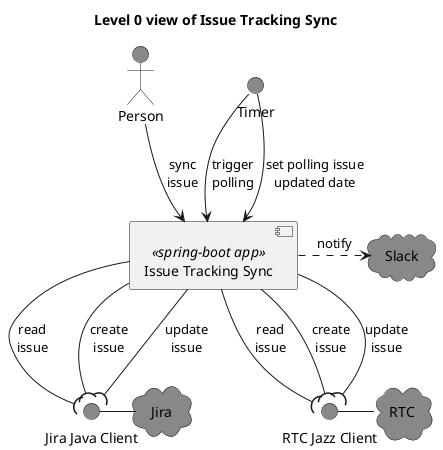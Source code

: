 @startuml

title Level 0 view of Issue Tracking Sync

actor Person as p #888
() Timer as t #888

[Issue Tracking Sync] <<spring-boot app>> as sud
() "Jira Java Client" as jc #888
() "RTC Jazz Client" as rc #888

cloud Jira as j #888
cloud RTC as r #888
cloud Slack as s #888

p --> sud : sync\nissue
t --> sud : trigger\npolling
t --> sud : set polling issue\nupdated date

sud--( rc : read\nissue
sud--( rc : create\nissue
sud--( rc : update\nissue
sud--( jc : read\nissue
sud--( jc : create\nissue
sud--( jc : update\nissue
sud .> s : notify

jc - j
rc - r

@enduml